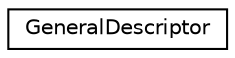 digraph "Graphical Class Hierarchy"
{
  edge [fontname="Helvetica",fontsize="10",labelfontname="Helvetica",labelfontsize="10"];
  node [fontname="Helvetica",fontsize="10",shape=record];
  rankdir="LR";
  Node0 [label="GeneralDescriptor",height=0.2,width=0.4,color="black", fillcolor="white", style="filled",URL="$structkaldi_1_1nnet3_1_1GeneralDescriptor.html",tooltip="This class is only used when parsing Descriptors. "];
}
